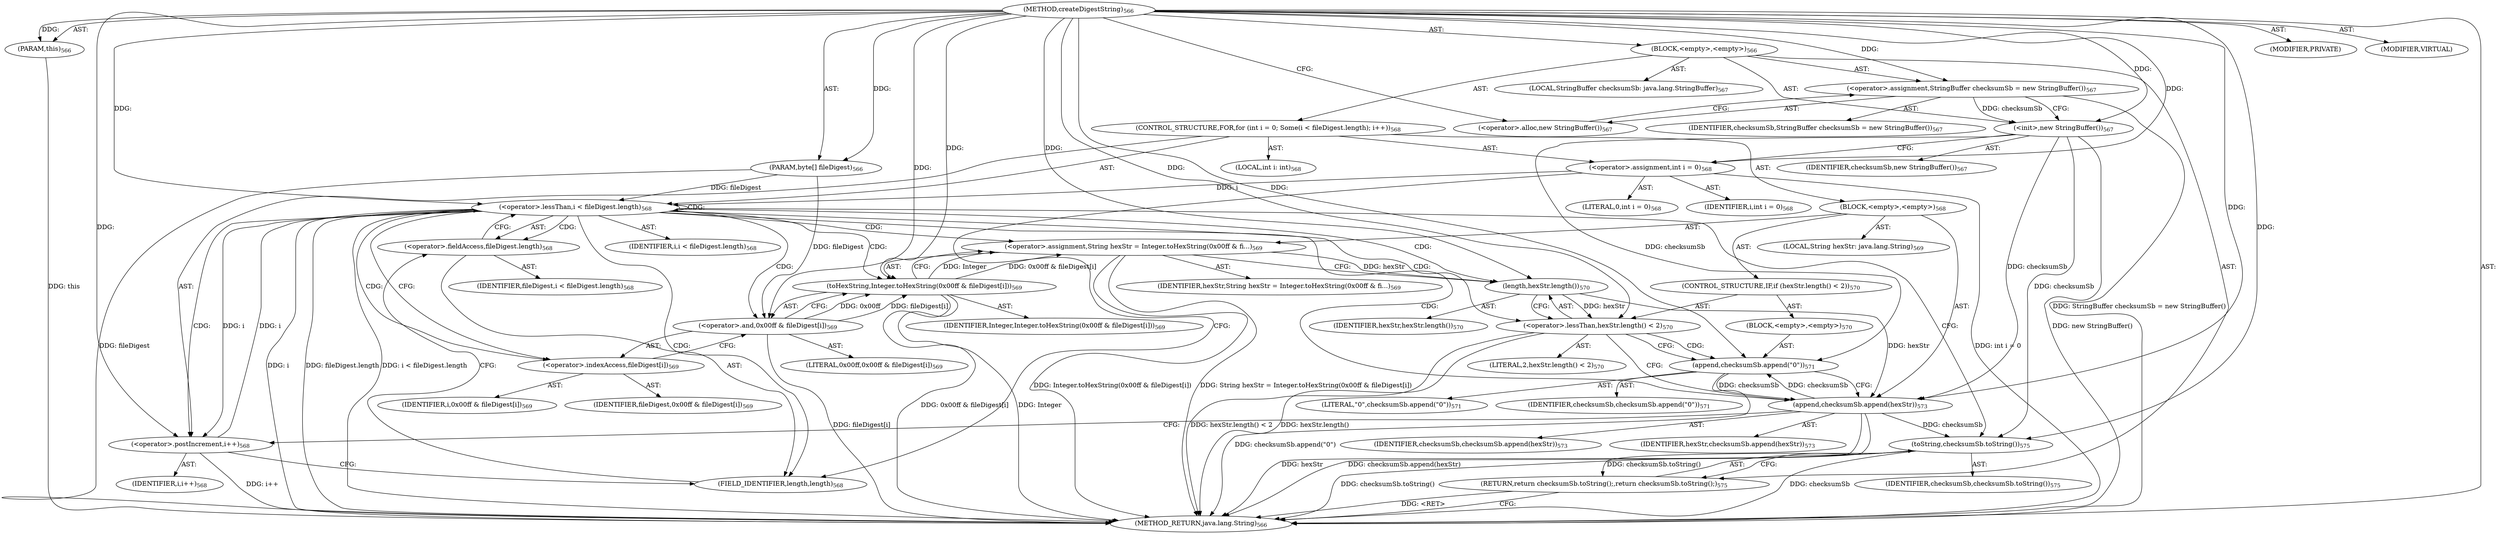 digraph "createDigestString" {  
"111669149713" [label = <(METHOD,createDigestString)<SUB>566</SUB>> ]
"115964117022" [label = <(PARAM,this)<SUB>566</SUB>> ]
"115964117023" [label = <(PARAM,byte[] fileDigest)<SUB>566</SUB>> ]
"25769803879" [label = <(BLOCK,&lt;empty&gt;,&lt;empty&gt;)<SUB>566</SUB>> ]
"94489280573" [label = <(LOCAL,StringBuffer checksumSb: java.lang.StringBuffer)<SUB>567</SUB>> ]
"30064771503" [label = <(&lt;operator&gt;.assignment,StringBuffer checksumSb = new StringBuffer())<SUB>567</SUB>> ]
"68719477091" [label = <(IDENTIFIER,checksumSb,StringBuffer checksumSb = new StringBuffer())<SUB>567</SUB>> ]
"30064771504" [label = <(&lt;operator&gt;.alloc,new StringBuffer())<SUB>567</SUB>> ]
"30064771505" [label = <(&lt;init&gt;,new StringBuffer())<SUB>567</SUB>> ]
"68719477092" [label = <(IDENTIFIER,checksumSb,new StringBuffer())<SUB>567</SUB>> ]
"47244640322" [label = <(CONTROL_STRUCTURE,FOR,for (int i = 0; Some(i &lt; fileDigest.length); i++))<SUB>568</SUB>> ]
"94489280574" [label = <(LOCAL,int i: int)<SUB>568</SUB>> ]
"30064771506" [label = <(&lt;operator&gt;.assignment,int i = 0)<SUB>568</SUB>> ]
"68719477093" [label = <(IDENTIFIER,i,int i = 0)<SUB>568</SUB>> ]
"90194313284" [label = <(LITERAL,0,int i = 0)<SUB>568</SUB>> ]
"30064771507" [label = <(&lt;operator&gt;.lessThan,i &lt; fileDigest.length)<SUB>568</SUB>> ]
"68719477094" [label = <(IDENTIFIER,i,i &lt; fileDigest.length)<SUB>568</SUB>> ]
"30064771508" [label = <(&lt;operator&gt;.fieldAccess,fileDigest.length)<SUB>568</SUB>> ]
"68719477095" [label = <(IDENTIFIER,fileDigest,i &lt; fileDigest.length)<SUB>568</SUB>> ]
"55834574944" [label = <(FIELD_IDENTIFIER,length,length)<SUB>568</SUB>> ]
"30064771509" [label = <(&lt;operator&gt;.postIncrement,i++)<SUB>568</SUB>> ]
"68719477096" [label = <(IDENTIFIER,i,i++)<SUB>568</SUB>> ]
"25769803880" [label = <(BLOCK,&lt;empty&gt;,&lt;empty&gt;)<SUB>568</SUB>> ]
"94489280575" [label = <(LOCAL,String hexStr: java.lang.String)<SUB>569</SUB>> ]
"30064771510" [label = <(&lt;operator&gt;.assignment,String hexStr = Integer.toHexString(0x00ff &amp; fi...)<SUB>569</SUB>> ]
"68719477097" [label = <(IDENTIFIER,hexStr,String hexStr = Integer.toHexString(0x00ff &amp; fi...)<SUB>569</SUB>> ]
"30064771511" [label = <(toHexString,Integer.toHexString(0x00ff &amp; fileDigest[i]))<SUB>569</SUB>> ]
"68719477098" [label = <(IDENTIFIER,Integer,Integer.toHexString(0x00ff &amp; fileDigest[i]))<SUB>569</SUB>> ]
"30064771512" [label = <(&lt;operator&gt;.and,0x00ff &amp; fileDigest[i])<SUB>569</SUB>> ]
"90194313285" [label = <(LITERAL,0x00ff,0x00ff &amp; fileDigest[i])<SUB>569</SUB>> ]
"30064771513" [label = <(&lt;operator&gt;.indexAccess,fileDigest[i])<SUB>569</SUB>> ]
"68719477099" [label = <(IDENTIFIER,fileDigest,0x00ff &amp; fileDigest[i])<SUB>569</SUB>> ]
"68719477100" [label = <(IDENTIFIER,i,0x00ff &amp; fileDigest[i])<SUB>569</SUB>> ]
"47244640323" [label = <(CONTROL_STRUCTURE,IF,if (hexStr.length() &lt; 2))<SUB>570</SUB>> ]
"30064771514" [label = <(&lt;operator&gt;.lessThan,hexStr.length() &lt; 2)<SUB>570</SUB>> ]
"30064771515" [label = <(length,hexStr.length())<SUB>570</SUB>> ]
"68719477101" [label = <(IDENTIFIER,hexStr,hexStr.length())<SUB>570</SUB>> ]
"90194313286" [label = <(LITERAL,2,hexStr.length() &lt; 2)<SUB>570</SUB>> ]
"25769803881" [label = <(BLOCK,&lt;empty&gt;,&lt;empty&gt;)<SUB>570</SUB>> ]
"30064771516" [label = <(append,checksumSb.append(&quot;0&quot;))<SUB>571</SUB>> ]
"68719477102" [label = <(IDENTIFIER,checksumSb,checksumSb.append(&quot;0&quot;))<SUB>571</SUB>> ]
"90194313287" [label = <(LITERAL,&quot;0&quot;,checksumSb.append(&quot;0&quot;))<SUB>571</SUB>> ]
"30064771517" [label = <(append,checksumSb.append(hexStr))<SUB>573</SUB>> ]
"68719477103" [label = <(IDENTIFIER,checksumSb,checksumSb.append(hexStr))<SUB>573</SUB>> ]
"68719477104" [label = <(IDENTIFIER,hexStr,checksumSb.append(hexStr))<SUB>573</SUB>> ]
"146028888068" [label = <(RETURN,return checksumSb.toString();,return checksumSb.toString();)<SUB>575</SUB>> ]
"30064771518" [label = <(toString,checksumSb.toString())<SUB>575</SUB>> ]
"68719477105" [label = <(IDENTIFIER,checksumSb,checksumSb.toString())<SUB>575</SUB>> ]
"133143986226" [label = <(MODIFIER,PRIVATE)> ]
"133143986227" [label = <(MODIFIER,VIRTUAL)> ]
"128849018897" [label = <(METHOD_RETURN,java.lang.String)<SUB>566</SUB>> ]
  "111669149713" -> "115964117022"  [ label = "AST: "] 
  "111669149713" -> "115964117023"  [ label = "AST: "] 
  "111669149713" -> "25769803879"  [ label = "AST: "] 
  "111669149713" -> "133143986226"  [ label = "AST: "] 
  "111669149713" -> "133143986227"  [ label = "AST: "] 
  "111669149713" -> "128849018897"  [ label = "AST: "] 
  "25769803879" -> "94489280573"  [ label = "AST: "] 
  "25769803879" -> "30064771503"  [ label = "AST: "] 
  "25769803879" -> "30064771505"  [ label = "AST: "] 
  "25769803879" -> "47244640322"  [ label = "AST: "] 
  "25769803879" -> "146028888068"  [ label = "AST: "] 
  "30064771503" -> "68719477091"  [ label = "AST: "] 
  "30064771503" -> "30064771504"  [ label = "AST: "] 
  "30064771505" -> "68719477092"  [ label = "AST: "] 
  "47244640322" -> "94489280574"  [ label = "AST: "] 
  "47244640322" -> "30064771506"  [ label = "AST: "] 
  "47244640322" -> "30064771507"  [ label = "AST: "] 
  "47244640322" -> "30064771509"  [ label = "AST: "] 
  "47244640322" -> "25769803880"  [ label = "AST: "] 
  "30064771506" -> "68719477093"  [ label = "AST: "] 
  "30064771506" -> "90194313284"  [ label = "AST: "] 
  "30064771507" -> "68719477094"  [ label = "AST: "] 
  "30064771507" -> "30064771508"  [ label = "AST: "] 
  "30064771508" -> "68719477095"  [ label = "AST: "] 
  "30064771508" -> "55834574944"  [ label = "AST: "] 
  "30064771509" -> "68719477096"  [ label = "AST: "] 
  "25769803880" -> "94489280575"  [ label = "AST: "] 
  "25769803880" -> "30064771510"  [ label = "AST: "] 
  "25769803880" -> "47244640323"  [ label = "AST: "] 
  "25769803880" -> "30064771517"  [ label = "AST: "] 
  "30064771510" -> "68719477097"  [ label = "AST: "] 
  "30064771510" -> "30064771511"  [ label = "AST: "] 
  "30064771511" -> "68719477098"  [ label = "AST: "] 
  "30064771511" -> "30064771512"  [ label = "AST: "] 
  "30064771512" -> "90194313285"  [ label = "AST: "] 
  "30064771512" -> "30064771513"  [ label = "AST: "] 
  "30064771513" -> "68719477099"  [ label = "AST: "] 
  "30064771513" -> "68719477100"  [ label = "AST: "] 
  "47244640323" -> "30064771514"  [ label = "AST: "] 
  "47244640323" -> "25769803881"  [ label = "AST: "] 
  "30064771514" -> "30064771515"  [ label = "AST: "] 
  "30064771514" -> "90194313286"  [ label = "AST: "] 
  "30064771515" -> "68719477101"  [ label = "AST: "] 
  "25769803881" -> "30064771516"  [ label = "AST: "] 
  "30064771516" -> "68719477102"  [ label = "AST: "] 
  "30064771516" -> "90194313287"  [ label = "AST: "] 
  "30064771517" -> "68719477103"  [ label = "AST: "] 
  "30064771517" -> "68719477104"  [ label = "AST: "] 
  "146028888068" -> "30064771518"  [ label = "AST: "] 
  "30064771518" -> "68719477105"  [ label = "AST: "] 
  "30064771503" -> "30064771505"  [ label = "CFG: "] 
  "30064771505" -> "30064771506"  [ label = "CFG: "] 
  "146028888068" -> "128849018897"  [ label = "CFG: "] 
  "30064771504" -> "30064771503"  [ label = "CFG: "] 
  "30064771506" -> "55834574944"  [ label = "CFG: "] 
  "30064771507" -> "30064771513"  [ label = "CFG: "] 
  "30064771507" -> "30064771518"  [ label = "CFG: "] 
  "30064771509" -> "55834574944"  [ label = "CFG: "] 
  "30064771518" -> "146028888068"  [ label = "CFG: "] 
  "30064771508" -> "30064771507"  [ label = "CFG: "] 
  "30064771510" -> "30064771515"  [ label = "CFG: "] 
  "30064771517" -> "30064771509"  [ label = "CFG: "] 
  "55834574944" -> "30064771508"  [ label = "CFG: "] 
  "30064771511" -> "30064771510"  [ label = "CFG: "] 
  "30064771514" -> "30064771516"  [ label = "CFG: "] 
  "30064771514" -> "30064771517"  [ label = "CFG: "] 
  "30064771512" -> "30064771511"  [ label = "CFG: "] 
  "30064771515" -> "30064771514"  [ label = "CFG: "] 
  "30064771516" -> "30064771517"  [ label = "CFG: "] 
  "30064771513" -> "30064771512"  [ label = "CFG: "] 
  "111669149713" -> "30064771504"  [ label = "CFG: "] 
  "146028888068" -> "128849018897"  [ label = "DDG: &lt;RET&gt;"] 
  "115964117022" -> "128849018897"  [ label = "DDG: this"] 
  "115964117023" -> "128849018897"  [ label = "DDG: fileDigest"] 
  "30064771503" -> "128849018897"  [ label = "DDG: StringBuffer checksumSb = new StringBuffer()"] 
  "30064771505" -> "128849018897"  [ label = "DDG: new StringBuffer()"] 
  "30064771506" -> "128849018897"  [ label = "DDG: int i = 0"] 
  "30064771507" -> "128849018897"  [ label = "DDG: i"] 
  "30064771507" -> "128849018897"  [ label = "DDG: fileDigest.length"] 
  "30064771507" -> "128849018897"  [ label = "DDG: i &lt; fileDigest.length"] 
  "30064771518" -> "128849018897"  [ label = "DDG: checksumSb"] 
  "30064771518" -> "128849018897"  [ label = "DDG: checksumSb.toString()"] 
  "30064771512" -> "128849018897"  [ label = "DDG: fileDigest[i]"] 
  "30064771511" -> "128849018897"  [ label = "DDG: 0x00ff &amp; fileDigest[i]"] 
  "30064771510" -> "128849018897"  [ label = "DDG: Integer.toHexString(0x00ff &amp; fileDigest[i])"] 
  "30064771510" -> "128849018897"  [ label = "DDG: String hexStr = Integer.toHexString(0x00ff &amp; fileDigest[i])"] 
  "30064771514" -> "128849018897"  [ label = "DDG: hexStr.length()"] 
  "30064771514" -> "128849018897"  [ label = "DDG: hexStr.length() &lt; 2"] 
  "30064771516" -> "128849018897"  [ label = "DDG: checksumSb.append(&quot;0&quot;)"] 
  "30064771517" -> "128849018897"  [ label = "DDG: hexStr"] 
  "30064771517" -> "128849018897"  [ label = "DDG: checksumSb.append(hexStr)"] 
  "30064771509" -> "128849018897"  [ label = "DDG: i++"] 
  "30064771511" -> "128849018897"  [ label = "DDG: Integer"] 
  "111669149713" -> "115964117022"  [ label = "DDG: "] 
  "111669149713" -> "115964117023"  [ label = "DDG: "] 
  "111669149713" -> "30064771503"  [ label = "DDG: "] 
  "30064771518" -> "146028888068"  [ label = "DDG: checksumSb.toString()"] 
  "30064771503" -> "30064771505"  [ label = "DDG: checksumSb"] 
  "111669149713" -> "30064771505"  [ label = "DDG: "] 
  "111669149713" -> "30064771506"  [ label = "DDG: "] 
  "30064771506" -> "30064771507"  [ label = "DDG: i"] 
  "30064771509" -> "30064771507"  [ label = "DDG: i"] 
  "111669149713" -> "30064771507"  [ label = "DDG: "] 
  "115964117023" -> "30064771507"  [ label = "DDG: fileDigest"] 
  "30064771507" -> "30064771509"  [ label = "DDG: i"] 
  "111669149713" -> "30064771509"  [ label = "DDG: "] 
  "30064771511" -> "30064771510"  [ label = "DDG: Integer"] 
  "30064771511" -> "30064771510"  [ label = "DDG: 0x00ff &amp; fileDigest[i]"] 
  "30064771505" -> "30064771518"  [ label = "DDG: checksumSb"] 
  "30064771517" -> "30064771518"  [ label = "DDG: checksumSb"] 
  "111669149713" -> "30064771518"  [ label = "DDG: "] 
  "30064771505" -> "30064771517"  [ label = "DDG: checksumSb"] 
  "30064771516" -> "30064771517"  [ label = "DDG: checksumSb"] 
  "111669149713" -> "30064771517"  [ label = "DDG: "] 
  "30064771515" -> "30064771517"  [ label = "DDG: hexStr"] 
  "111669149713" -> "30064771511"  [ label = "DDG: "] 
  "30064771512" -> "30064771511"  [ label = "DDG: 0x00ff"] 
  "30064771512" -> "30064771511"  [ label = "DDG: fileDigest[i]"] 
  "30064771515" -> "30064771514"  [ label = "DDG: hexStr"] 
  "111669149713" -> "30064771514"  [ label = "DDG: "] 
  "111669149713" -> "30064771512"  [ label = "DDG: "] 
  "115964117023" -> "30064771512"  [ label = "DDG: fileDigest"] 
  "30064771510" -> "30064771515"  [ label = "DDG: hexStr"] 
  "111669149713" -> "30064771515"  [ label = "DDG: "] 
  "30064771505" -> "30064771516"  [ label = "DDG: checksumSb"] 
  "30064771517" -> "30064771516"  [ label = "DDG: checksumSb"] 
  "111669149713" -> "30064771516"  [ label = "DDG: "] 
  "30064771507" -> "55834574944"  [ label = "CDG: "] 
  "30064771507" -> "30064771517"  [ label = "CDG: "] 
  "30064771507" -> "30064771512"  [ label = "CDG: "] 
  "30064771507" -> "30064771513"  [ label = "CDG: "] 
  "30064771507" -> "30064771514"  [ label = "CDG: "] 
  "30064771507" -> "30064771515"  [ label = "CDG: "] 
  "30064771507" -> "30064771508"  [ label = "CDG: "] 
  "30064771507" -> "30064771509"  [ label = "CDG: "] 
  "30064771507" -> "30064771510"  [ label = "CDG: "] 
  "30064771507" -> "30064771511"  [ label = "CDG: "] 
  "30064771507" -> "30064771507"  [ label = "CDG: "] 
  "30064771514" -> "30064771516"  [ label = "CDG: "] 
}
